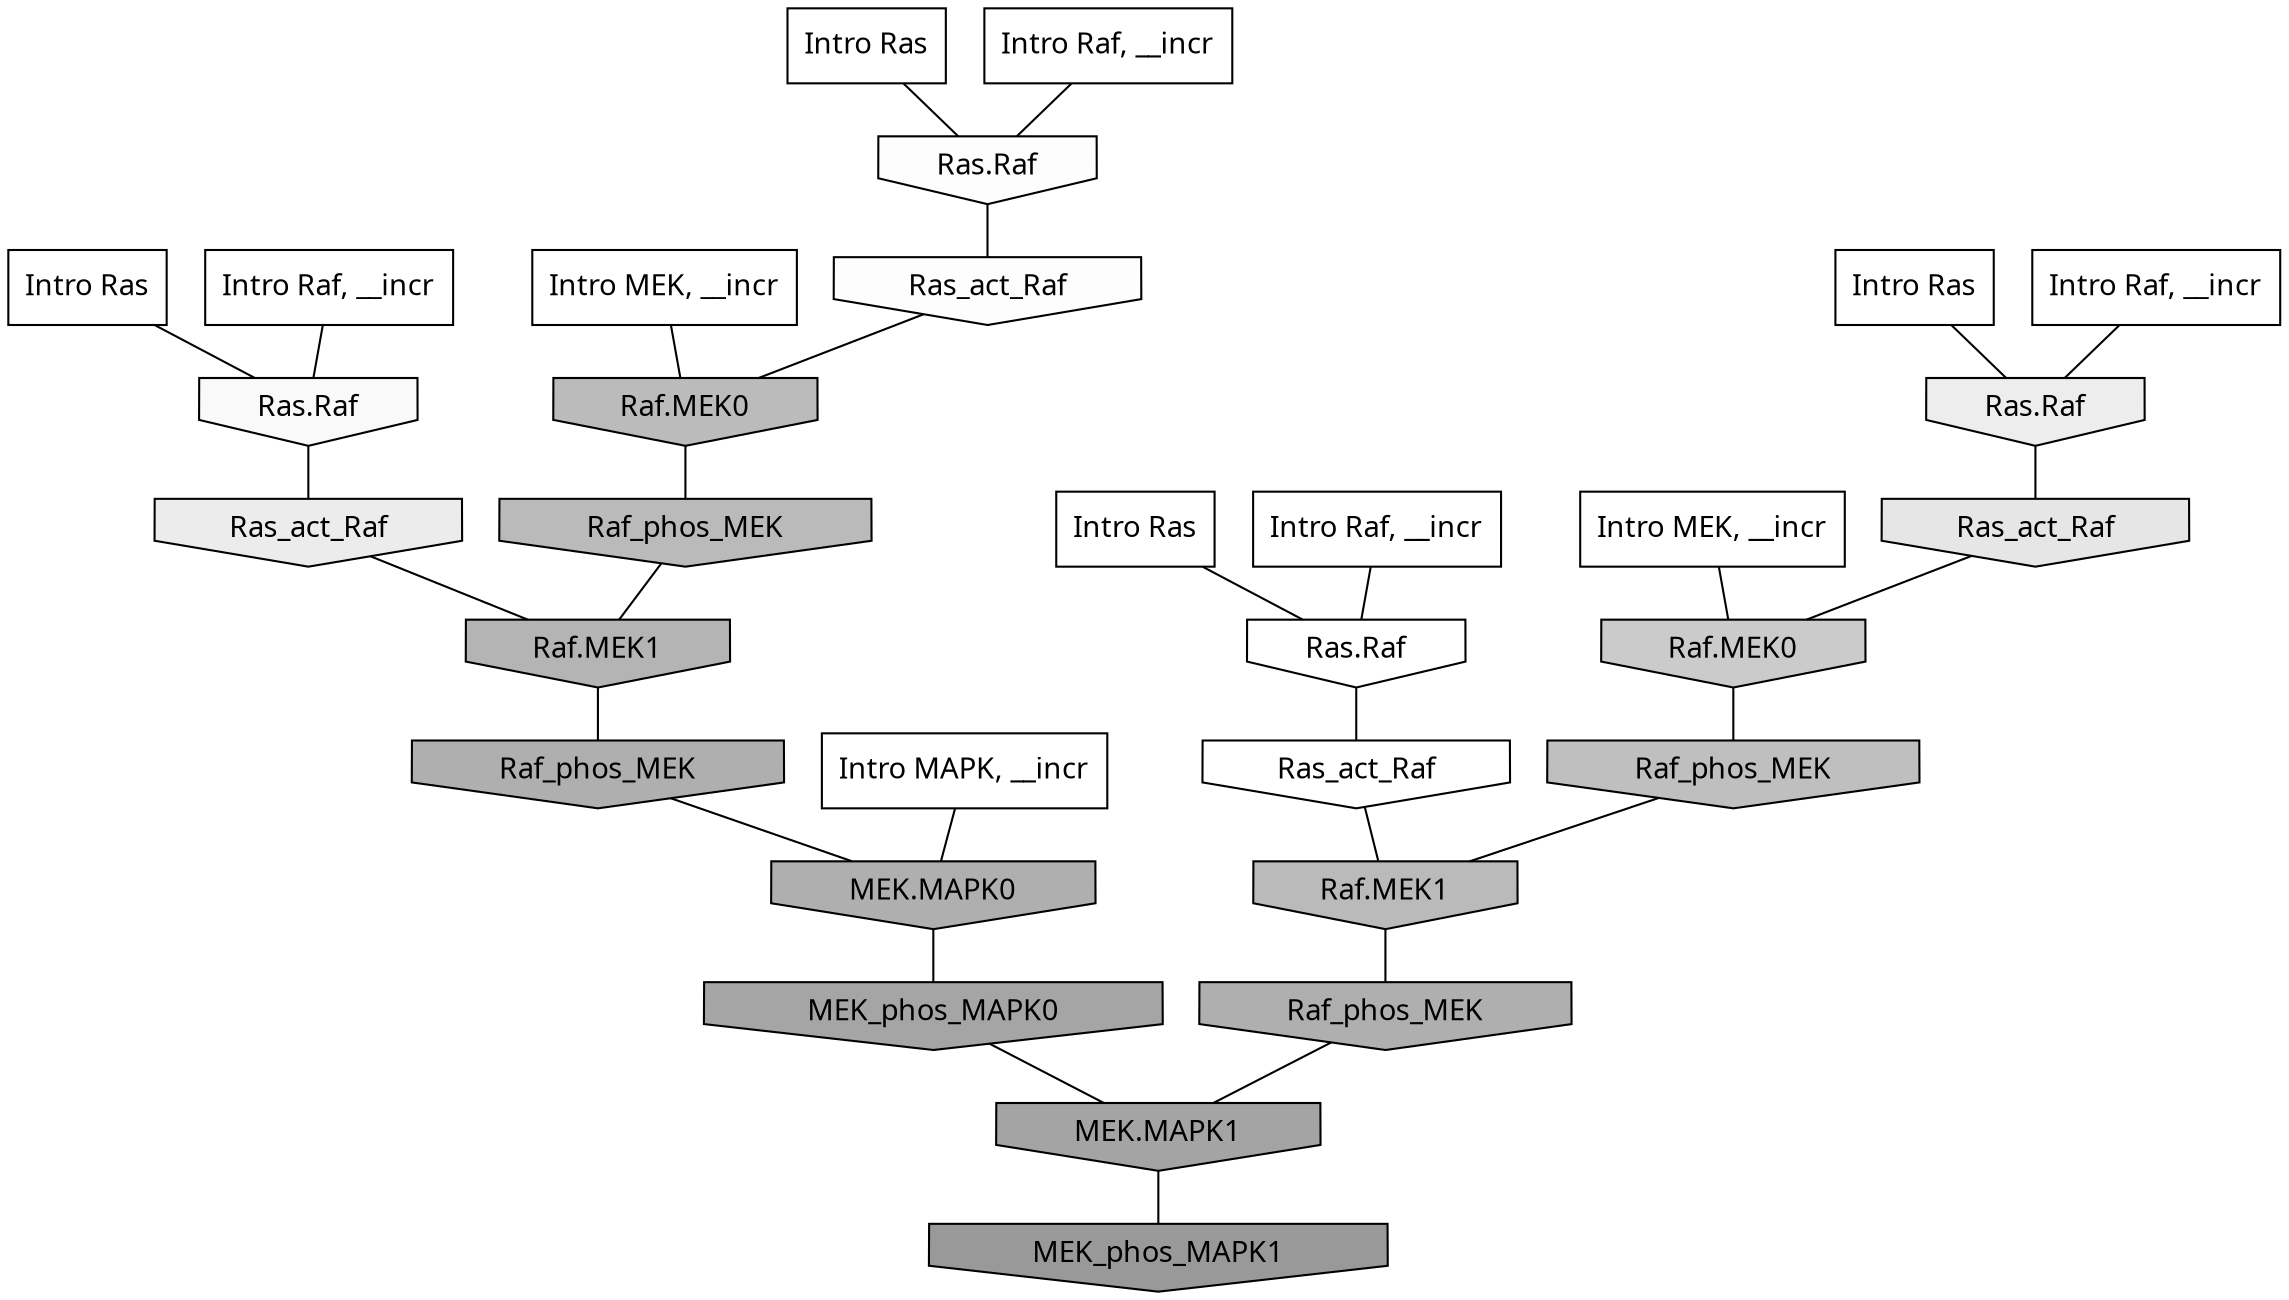 digraph G{
  rankdir="TB";
  ranksep=0.30;
  node [fontname="CMU Serif"];
  edge [fontname="CMU Serif"];
  
  26 [label="Intro Ras", shape=rectangle, style=filled, fillcolor="0.000 0.000 1.000"]
  
  41 [label="Intro Ras", shape=rectangle, style=filled, fillcolor="0.000 0.000 1.000"]
  
  58 [label="Intro Ras", shape=rectangle, style=filled, fillcolor="0.000 0.000 1.000"]
  
  80 [label="Intro Ras", shape=rectangle, style=filled, fillcolor="0.000 0.000 1.000"]
  
  206 [label="Intro Raf, __incr", shape=rectangle, style=filled, fillcolor="0.000 0.000 1.000"]
  
  211 [label="Intro Raf, __incr", shape=rectangle, style=filled, fillcolor="0.000 0.000 1.000"]
  
  942 [label="Intro Raf, __incr", shape=rectangle, style=filled, fillcolor="0.000 0.000 1.000"]
  
  1018 [label="Intro Raf, __incr", shape=rectangle, style=filled, fillcolor="0.000 0.000 1.000"]
  
  1164 [label="Intro MEK, __incr", shape=rectangle, style=filled, fillcolor="0.000 0.000 1.000"]
  
  1230 [label="Intro MEK, __incr", shape=rectangle, style=filled, fillcolor="0.000 0.000 1.000"]
  
  2750 [label="Intro MAPK, __incr", shape=rectangle, style=filled, fillcolor="0.000 0.000 1.000"]
  
  3259 [label="Ras.Raf", shape=invhouse, style=filled, fillcolor="0.000 0.000 1.000"]
  
  3299 [label="Ras_act_Raf", shape=invhouse, style=filled, fillcolor="0.000 0.000 1.000"]
  
  3353 [label="Ras.Raf", shape=invhouse, style=filled, fillcolor="0.000 0.000 0.991"]
  
  3356 [label="Ras_act_Raf", shape=invhouse, style=filled, fillcolor="0.000 0.000 0.990"]
  
  3434 [label="Ras.Raf", shape=invhouse, style=filled, fillcolor="0.000 0.000 0.975"]
  
  3811 [label="Ras.Raf", shape=invhouse, style=filled, fillcolor="0.000 0.000 0.926"]
  
  3836 [label="Ras_act_Raf", shape=invhouse, style=filled, fillcolor="0.000 0.000 0.925"]
  
  4178 [label="Ras_act_Raf", shape=invhouse, style=filled, fillcolor="0.000 0.000 0.899"]
  
  5607 [label="Raf.MEK0", shape=invhouse, style=filled, fillcolor="0.000 0.000 0.794"]
  
  6425 [label="Raf_phos_MEK", shape=invhouse, style=filled, fillcolor="0.000 0.000 0.748"]
  
  6717 [label="Raf.MEK0", shape=invhouse, style=filled, fillcolor="0.000 0.000 0.734"]
  
  6818 [label="Raf.MEK1", shape=invhouse, style=filled, fillcolor="0.000 0.000 0.730"]
  
  6835 [label="Raf_phos_MEK", shape=invhouse, style=filled, fillcolor="0.000 0.000 0.730"]
  
  7504 [label="Raf.MEK1", shape=invhouse, style=filled, fillcolor="0.000 0.000 0.704"]
  
  7971 [label="Raf_phos_MEK", shape=invhouse, style=filled, fillcolor="0.000 0.000 0.686"]
  
  8041 [label="Raf_phos_MEK", shape=invhouse, style=filled, fillcolor="0.000 0.000 0.684"]
  
  8043 [label="MEK.MAPK0", shape=invhouse, style=filled, fillcolor="0.000 0.000 0.684"]
  
  9100 [label="MEK_phos_MAPK0", shape=invhouse, style=filled, fillcolor="0.000 0.000 0.647"]
  
  9252 [label="MEK.MAPK1", shape=invhouse, style=filled, fillcolor="0.000 0.000 0.643"]
  
  10989 [label="MEK_phos_MAPK1", shape=invhouse, style=filled, fillcolor="0.000 0.000 0.600"]
  
  
  9252 -> 10989 [dir=none, color="0.000 0.000 0.000"] 
  9100 -> 9252 [dir=none, color="0.000 0.000 0.000"] 
  8043 -> 9100 [dir=none, color="0.000 0.000 0.000"] 
  8041 -> 8043 [dir=none, color="0.000 0.000 0.000"] 
  7971 -> 9252 [dir=none, color="0.000 0.000 0.000"] 
  7504 -> 8041 [dir=none, color="0.000 0.000 0.000"] 
  6835 -> 7504 [dir=none, color="0.000 0.000 0.000"] 
  6818 -> 7971 [dir=none, color="0.000 0.000 0.000"] 
  6717 -> 6835 [dir=none, color="0.000 0.000 0.000"] 
  6425 -> 6818 [dir=none, color="0.000 0.000 0.000"] 
  5607 -> 6425 [dir=none, color="0.000 0.000 0.000"] 
  4178 -> 5607 [dir=none, color="0.000 0.000 0.000"] 
  3836 -> 7504 [dir=none, color="0.000 0.000 0.000"] 
  3811 -> 4178 [dir=none, color="0.000 0.000 0.000"] 
  3434 -> 3836 [dir=none, color="0.000 0.000 0.000"] 
  3356 -> 6717 [dir=none, color="0.000 0.000 0.000"] 
  3353 -> 3356 [dir=none, color="0.000 0.000 0.000"] 
  3299 -> 6818 [dir=none, color="0.000 0.000 0.000"] 
  3259 -> 3299 [dir=none, color="0.000 0.000 0.000"] 
  2750 -> 8043 [dir=none, color="0.000 0.000 0.000"] 
  1230 -> 5607 [dir=none, color="0.000 0.000 0.000"] 
  1164 -> 6717 [dir=none, color="0.000 0.000 0.000"] 
  1018 -> 3259 [dir=none, color="0.000 0.000 0.000"] 
  942 -> 3353 [dir=none, color="0.000 0.000 0.000"] 
  211 -> 3811 [dir=none, color="0.000 0.000 0.000"] 
  206 -> 3434 [dir=none, color="0.000 0.000 0.000"] 
  80 -> 3811 [dir=none, color="0.000 0.000 0.000"] 
  58 -> 3353 [dir=none, color="0.000 0.000 0.000"] 
  41 -> 3259 [dir=none, color="0.000 0.000 0.000"] 
  26 -> 3434 [dir=none, color="0.000 0.000 0.000"] 
  
  }
